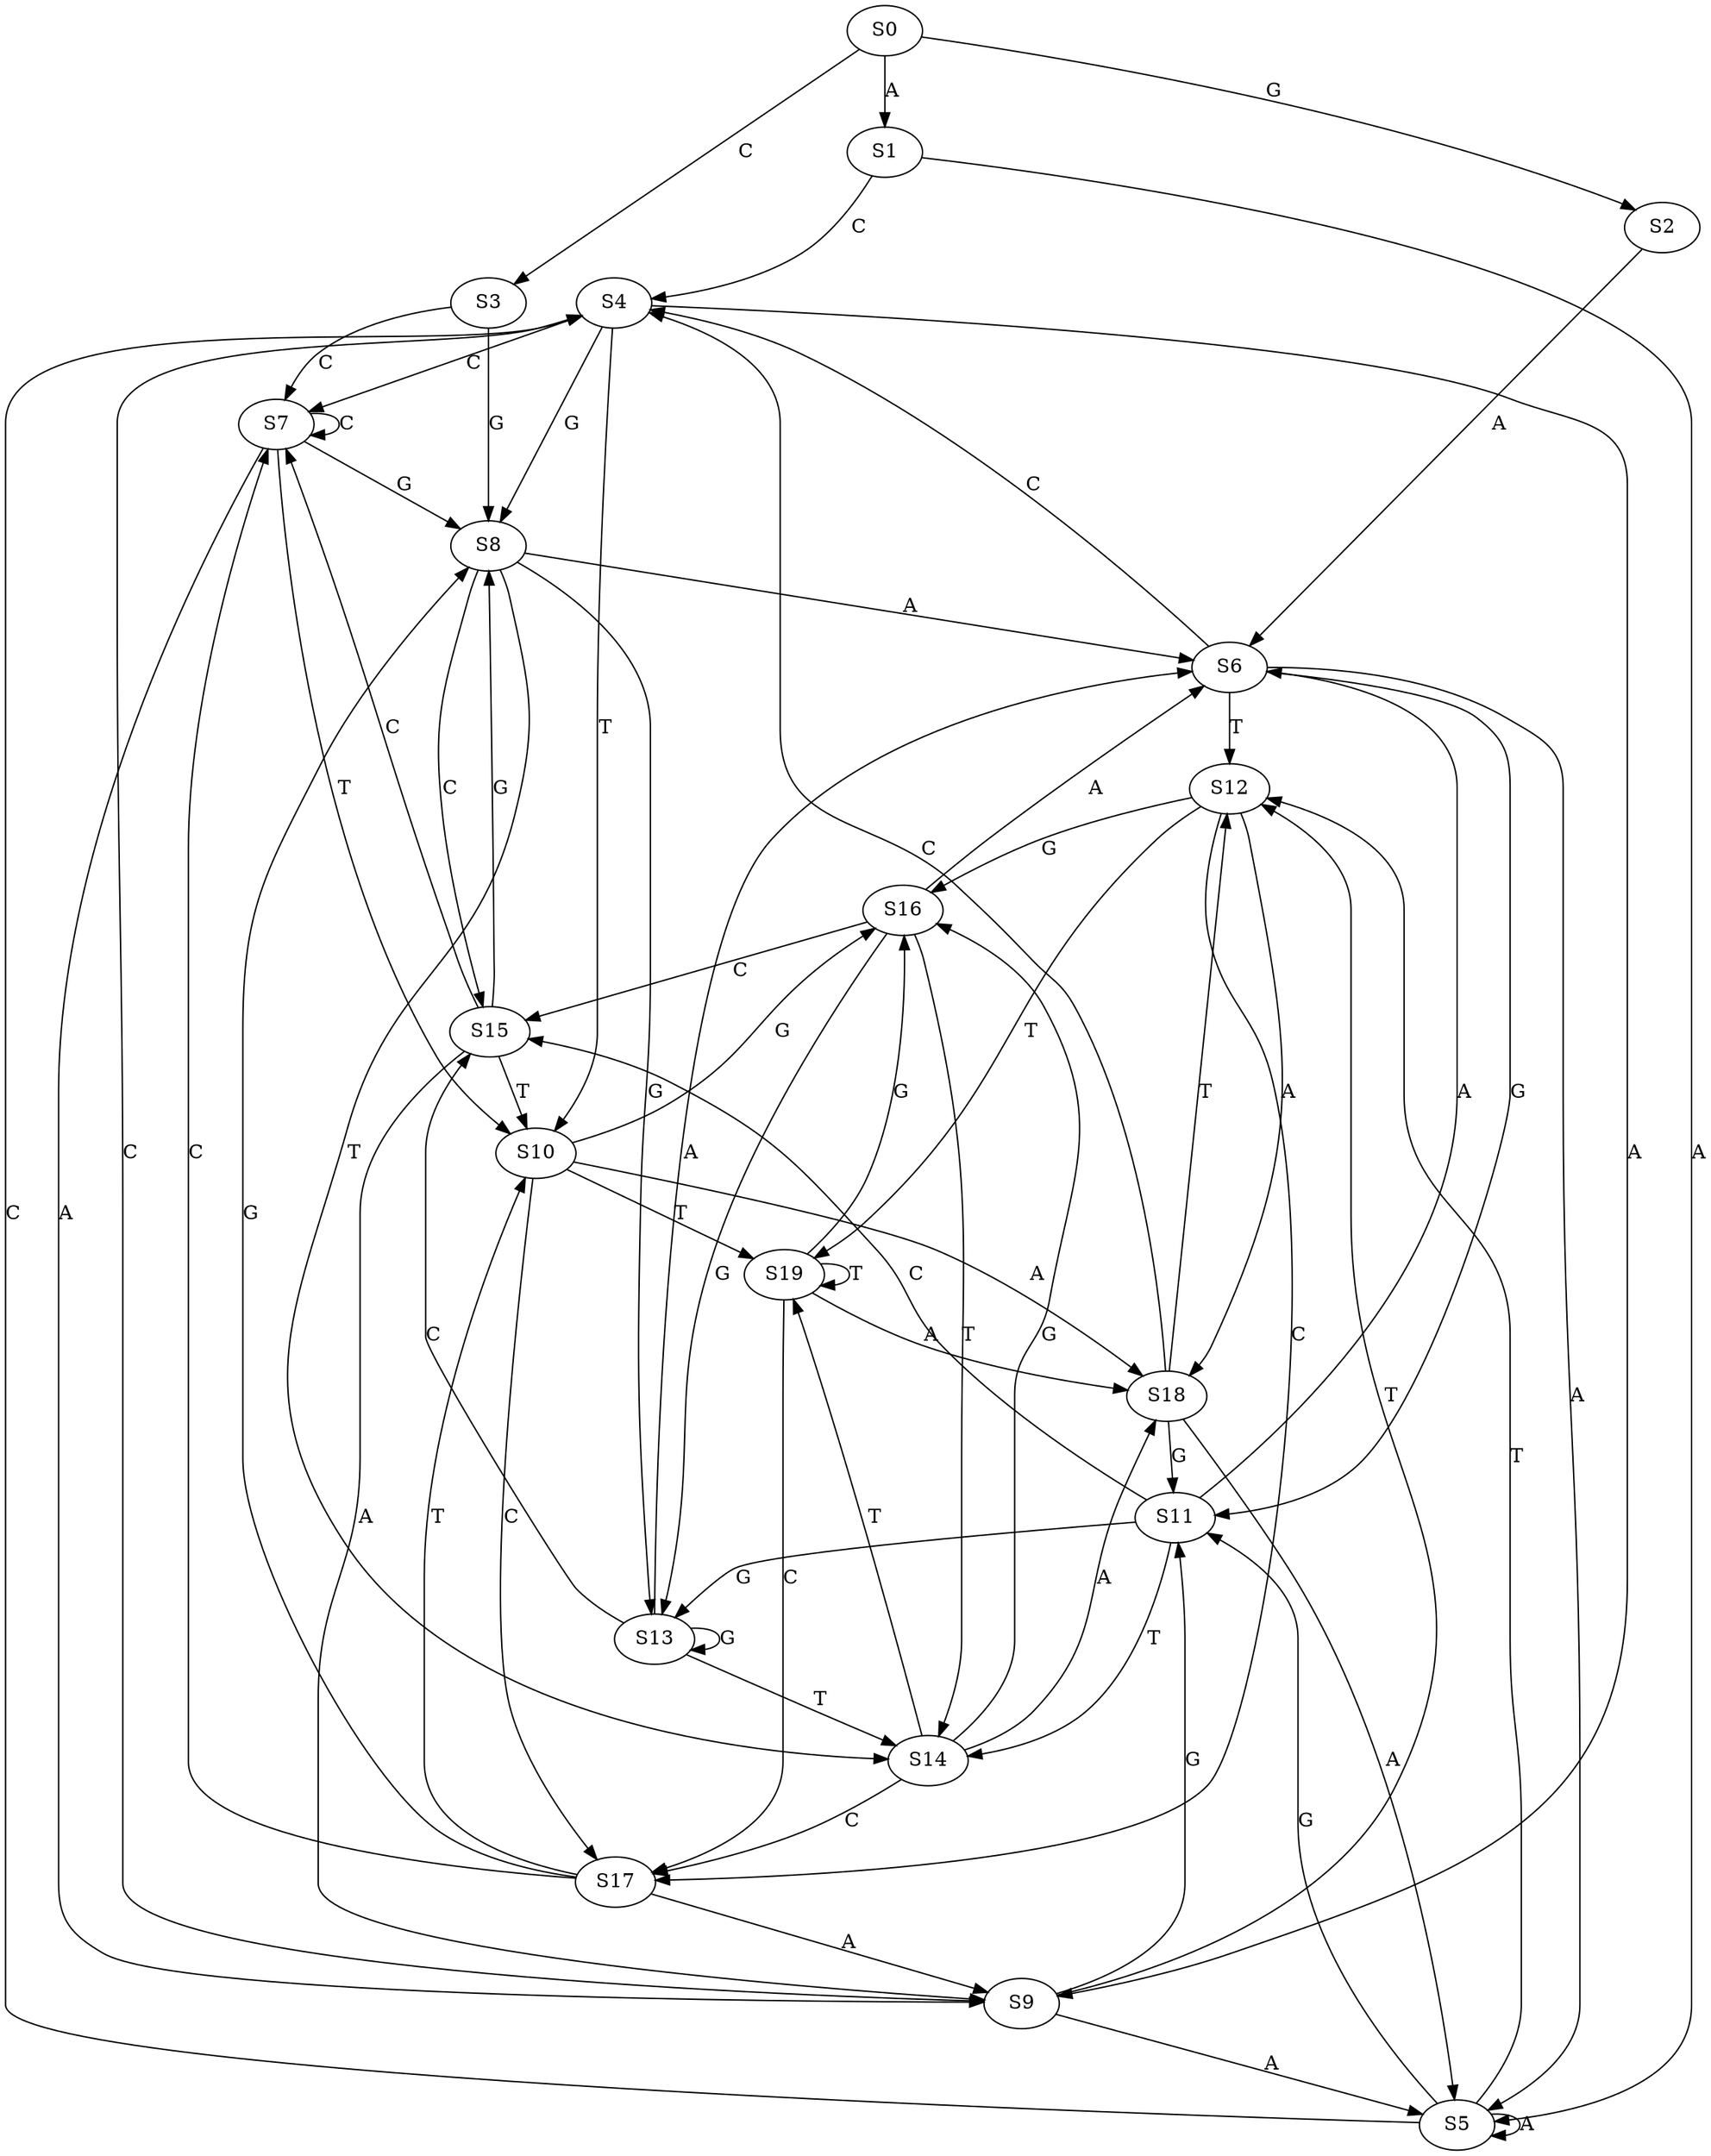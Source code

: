 strict digraph  {
	S0 -> S1 [ label = A ];
	S0 -> S2 [ label = G ];
	S0 -> S3 [ label = C ];
	S1 -> S4 [ label = C ];
	S1 -> S5 [ label = A ];
	S2 -> S6 [ label = A ];
	S3 -> S7 [ label = C ];
	S3 -> S8 [ label = G ];
	S4 -> S8 [ label = G ];
	S4 -> S7 [ label = C ];
	S4 -> S9 [ label = A ];
	S4 -> S10 [ label = T ];
	S5 -> S11 [ label = G ];
	S5 -> S4 [ label = C ];
	S5 -> S5 [ label = A ];
	S5 -> S12 [ label = T ];
	S6 -> S5 [ label = A ];
	S6 -> S4 [ label = C ];
	S6 -> S12 [ label = T ];
	S6 -> S11 [ label = G ];
	S7 -> S9 [ label = A ];
	S7 -> S7 [ label = C ];
	S7 -> S10 [ label = T ];
	S7 -> S8 [ label = G ];
	S8 -> S13 [ label = G ];
	S8 -> S6 [ label = A ];
	S8 -> S14 [ label = T ];
	S8 -> S15 [ label = C ];
	S9 -> S5 [ label = A ];
	S9 -> S4 [ label = C ];
	S9 -> S12 [ label = T ];
	S9 -> S11 [ label = G ];
	S10 -> S16 [ label = G ];
	S10 -> S17 [ label = C ];
	S10 -> S18 [ label = A ];
	S10 -> S19 [ label = T ];
	S11 -> S13 [ label = G ];
	S11 -> S6 [ label = A ];
	S11 -> S15 [ label = C ];
	S11 -> S14 [ label = T ];
	S12 -> S17 [ label = C ];
	S12 -> S16 [ label = G ];
	S12 -> S18 [ label = A ];
	S12 -> S19 [ label = T ];
	S13 -> S14 [ label = T ];
	S13 -> S15 [ label = C ];
	S13 -> S13 [ label = G ];
	S13 -> S6 [ label = A ];
	S14 -> S18 [ label = A ];
	S14 -> S17 [ label = C ];
	S14 -> S19 [ label = T ];
	S14 -> S16 [ label = G ];
	S15 -> S8 [ label = G ];
	S15 -> S10 [ label = T ];
	S15 -> S9 [ label = A ];
	S15 -> S7 [ label = C ];
	S16 -> S13 [ label = G ];
	S16 -> S15 [ label = C ];
	S16 -> S14 [ label = T ];
	S16 -> S6 [ label = A ];
	S17 -> S10 [ label = T ];
	S17 -> S9 [ label = A ];
	S17 -> S7 [ label = C ];
	S17 -> S8 [ label = G ];
	S18 -> S4 [ label = C ];
	S18 -> S11 [ label = G ];
	S18 -> S12 [ label = T ];
	S18 -> S5 [ label = A ];
	S19 -> S17 [ label = C ];
	S19 -> S19 [ label = T ];
	S19 -> S18 [ label = A ];
	S19 -> S16 [ label = G ];
}
